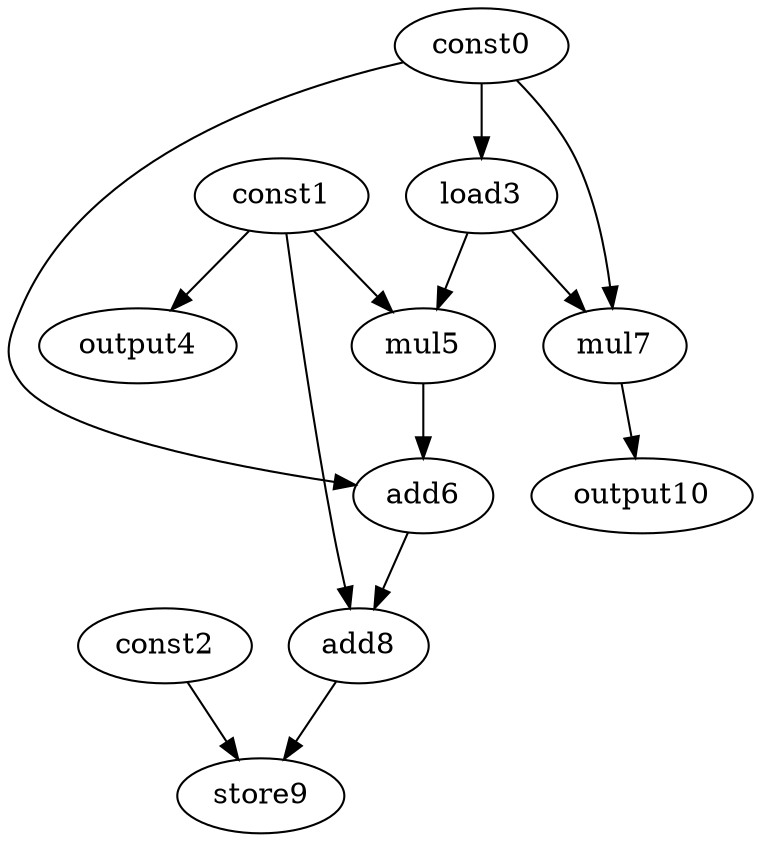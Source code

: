 digraph G { 
const0[opcode=const]; 
const1[opcode=const]; 
const2[opcode=const]; 
load3[opcode=load]; 
output4[opcode=output]; 
mul5[opcode=mul]; 
add6[opcode=add]; 
mul7[opcode=mul]; 
add8[opcode=add]; 
store9[opcode=store]; 
output10[opcode=output]; 
const0->load3[operand=0];
const1->output4[operand=0];
const1->mul5[operand=0];
load3->mul5[operand=1];
const0->mul7[operand=0];
load3->mul7[operand=1];
const0->add6[operand=0];
mul5->add6[operand=1];
mul7->output10[operand=0];
const1->add8[operand=0];
add6->add8[operand=1];
add8->store9[operand=0];
const2->store9[operand=1];
}
